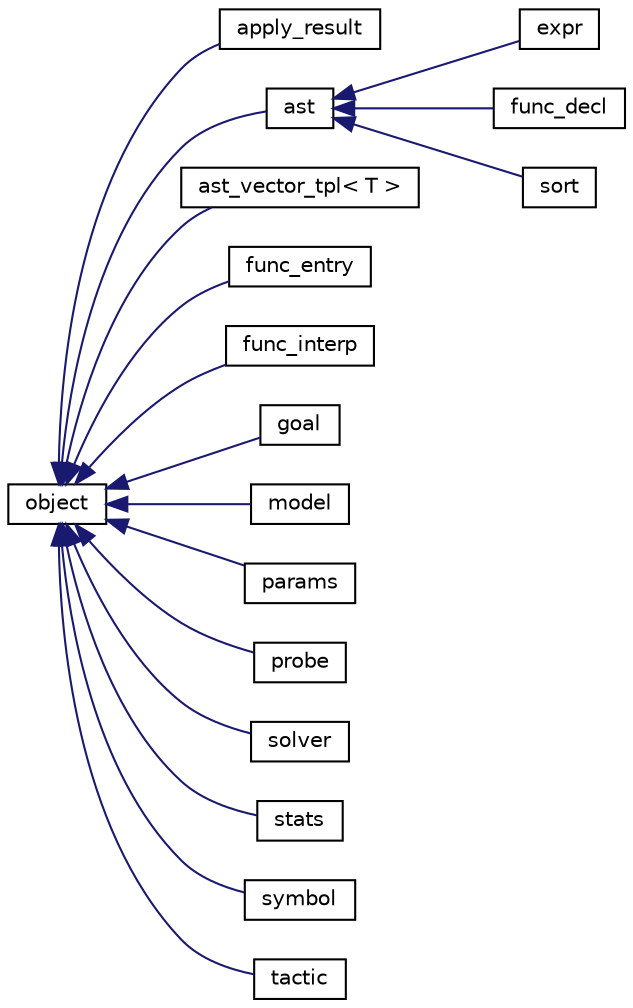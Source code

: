 digraph "Graphical Class Hierarchy"
{
  edge [fontname="Helvetica",fontsize="10",labelfontname="Helvetica",labelfontsize="10"];
  node [fontname="Helvetica",fontsize="10",shape=record];
  rankdir="LR";
  Node1 [label="object",height=0.2,width=0.4,color="black", fillcolor="white", style="filled",URL="$classz3_1_1object.html"];
  Node1 -> Node2 [dir="back",color="midnightblue",fontsize="10",style="solid",fontname="Helvetica"];
  Node2 [label="apply_result",height=0.2,width=0.4,color="black", fillcolor="white", style="filled",URL="$classz3_1_1apply__result.html"];
  Node1 -> Node3 [dir="back",color="midnightblue",fontsize="10",style="solid",fontname="Helvetica"];
  Node3 [label="ast",height=0.2,width=0.4,color="black", fillcolor="white", style="filled",URL="$classz3_1_1ast.html"];
  Node3 -> Node4 [dir="back",color="midnightblue",fontsize="10",style="solid",fontname="Helvetica"];
  Node4 [label="expr",height=0.2,width=0.4,color="black", fillcolor="white", style="filled",URL="$classz3_1_1expr.html",tooltip="A Z3 expression is used to represent formulas and terms. For Z3, a formula is any expression of sort ..."];
  Node3 -> Node5 [dir="back",color="midnightblue",fontsize="10",style="solid",fontname="Helvetica"];
  Node5 [label="func_decl",height=0.2,width=0.4,color="black", fillcolor="white", style="filled",URL="$classz3_1_1func__decl.html",tooltip="Function declaration (aka function definition). It is the signature of interpreted and uninterpreted ..."];
  Node3 -> Node6 [dir="back",color="midnightblue",fontsize="10",style="solid",fontname="Helvetica"];
  Node6 [label="sort",height=0.2,width=0.4,color="black", fillcolor="white", style="filled",URL="$classz3_1_1sort.html",tooltip="A Z3 sort (aka type). Every expression (i.e., formula or term) in Z3 has a sort. "];
  Node1 -> Node7 [dir="back",color="midnightblue",fontsize="10",style="solid",fontname="Helvetica"];
  Node7 [label="ast_vector_tpl\< T \>",height=0.2,width=0.4,color="black", fillcolor="white", style="filled",URL="$singletonz3_1_1ast__vector__tpl.html"];
  Node1 -> Node8 [dir="back",color="midnightblue",fontsize="10",style="solid",fontname="Helvetica"];
  Node8 [label="func_entry",height=0.2,width=0.4,color="black", fillcolor="white", style="filled",URL="$classz3_1_1func__entry.html"];
  Node1 -> Node9 [dir="back",color="midnightblue",fontsize="10",style="solid",fontname="Helvetica"];
  Node9 [label="func_interp",height=0.2,width=0.4,color="black", fillcolor="white", style="filled",URL="$classz3_1_1func__interp.html"];
  Node1 -> Node10 [dir="back",color="midnightblue",fontsize="10",style="solid",fontname="Helvetica"];
  Node10 [label="goal",height=0.2,width=0.4,color="black", fillcolor="white", style="filled",URL="$classz3_1_1goal.html"];
  Node1 -> Node11 [dir="back",color="midnightblue",fontsize="10",style="solid",fontname="Helvetica"];
  Node11 [label="model",height=0.2,width=0.4,color="black", fillcolor="white", style="filled",URL="$classz3_1_1model.html"];
  Node1 -> Node12 [dir="back",color="midnightblue",fontsize="10",style="solid",fontname="Helvetica"];
  Node12 [label="params",height=0.2,width=0.4,color="black", fillcolor="white", style="filled",URL="$classz3_1_1params.html"];
  Node1 -> Node13 [dir="back",color="midnightblue",fontsize="10",style="solid",fontname="Helvetica"];
  Node13 [label="probe",height=0.2,width=0.4,color="black", fillcolor="white", style="filled",URL="$classz3_1_1probe.html"];
  Node1 -> Node14 [dir="back",color="midnightblue",fontsize="10",style="solid",fontname="Helvetica"];
  Node14 [label="solver",height=0.2,width=0.4,color="black", fillcolor="white", style="filled",URL="$classz3_1_1solver.html"];
  Node1 -> Node15 [dir="back",color="midnightblue",fontsize="10",style="solid",fontname="Helvetica"];
  Node15 [label="stats",height=0.2,width=0.4,color="black", fillcolor="white", style="filled",URL="$classz3_1_1stats.html"];
  Node1 -> Node16 [dir="back",color="midnightblue",fontsize="10",style="solid",fontname="Helvetica"];
  Node16 [label="symbol",height=0.2,width=0.4,color="black", fillcolor="white", style="filled",URL="$classz3_1_1symbol.html"];
  Node1 -> Node17 [dir="back",color="midnightblue",fontsize="10",style="solid",fontname="Helvetica"];
  Node17 [label="tactic",height=0.2,width=0.4,color="black", fillcolor="white", style="filled",URL="$classz3_1_1tactic.html"];
}
